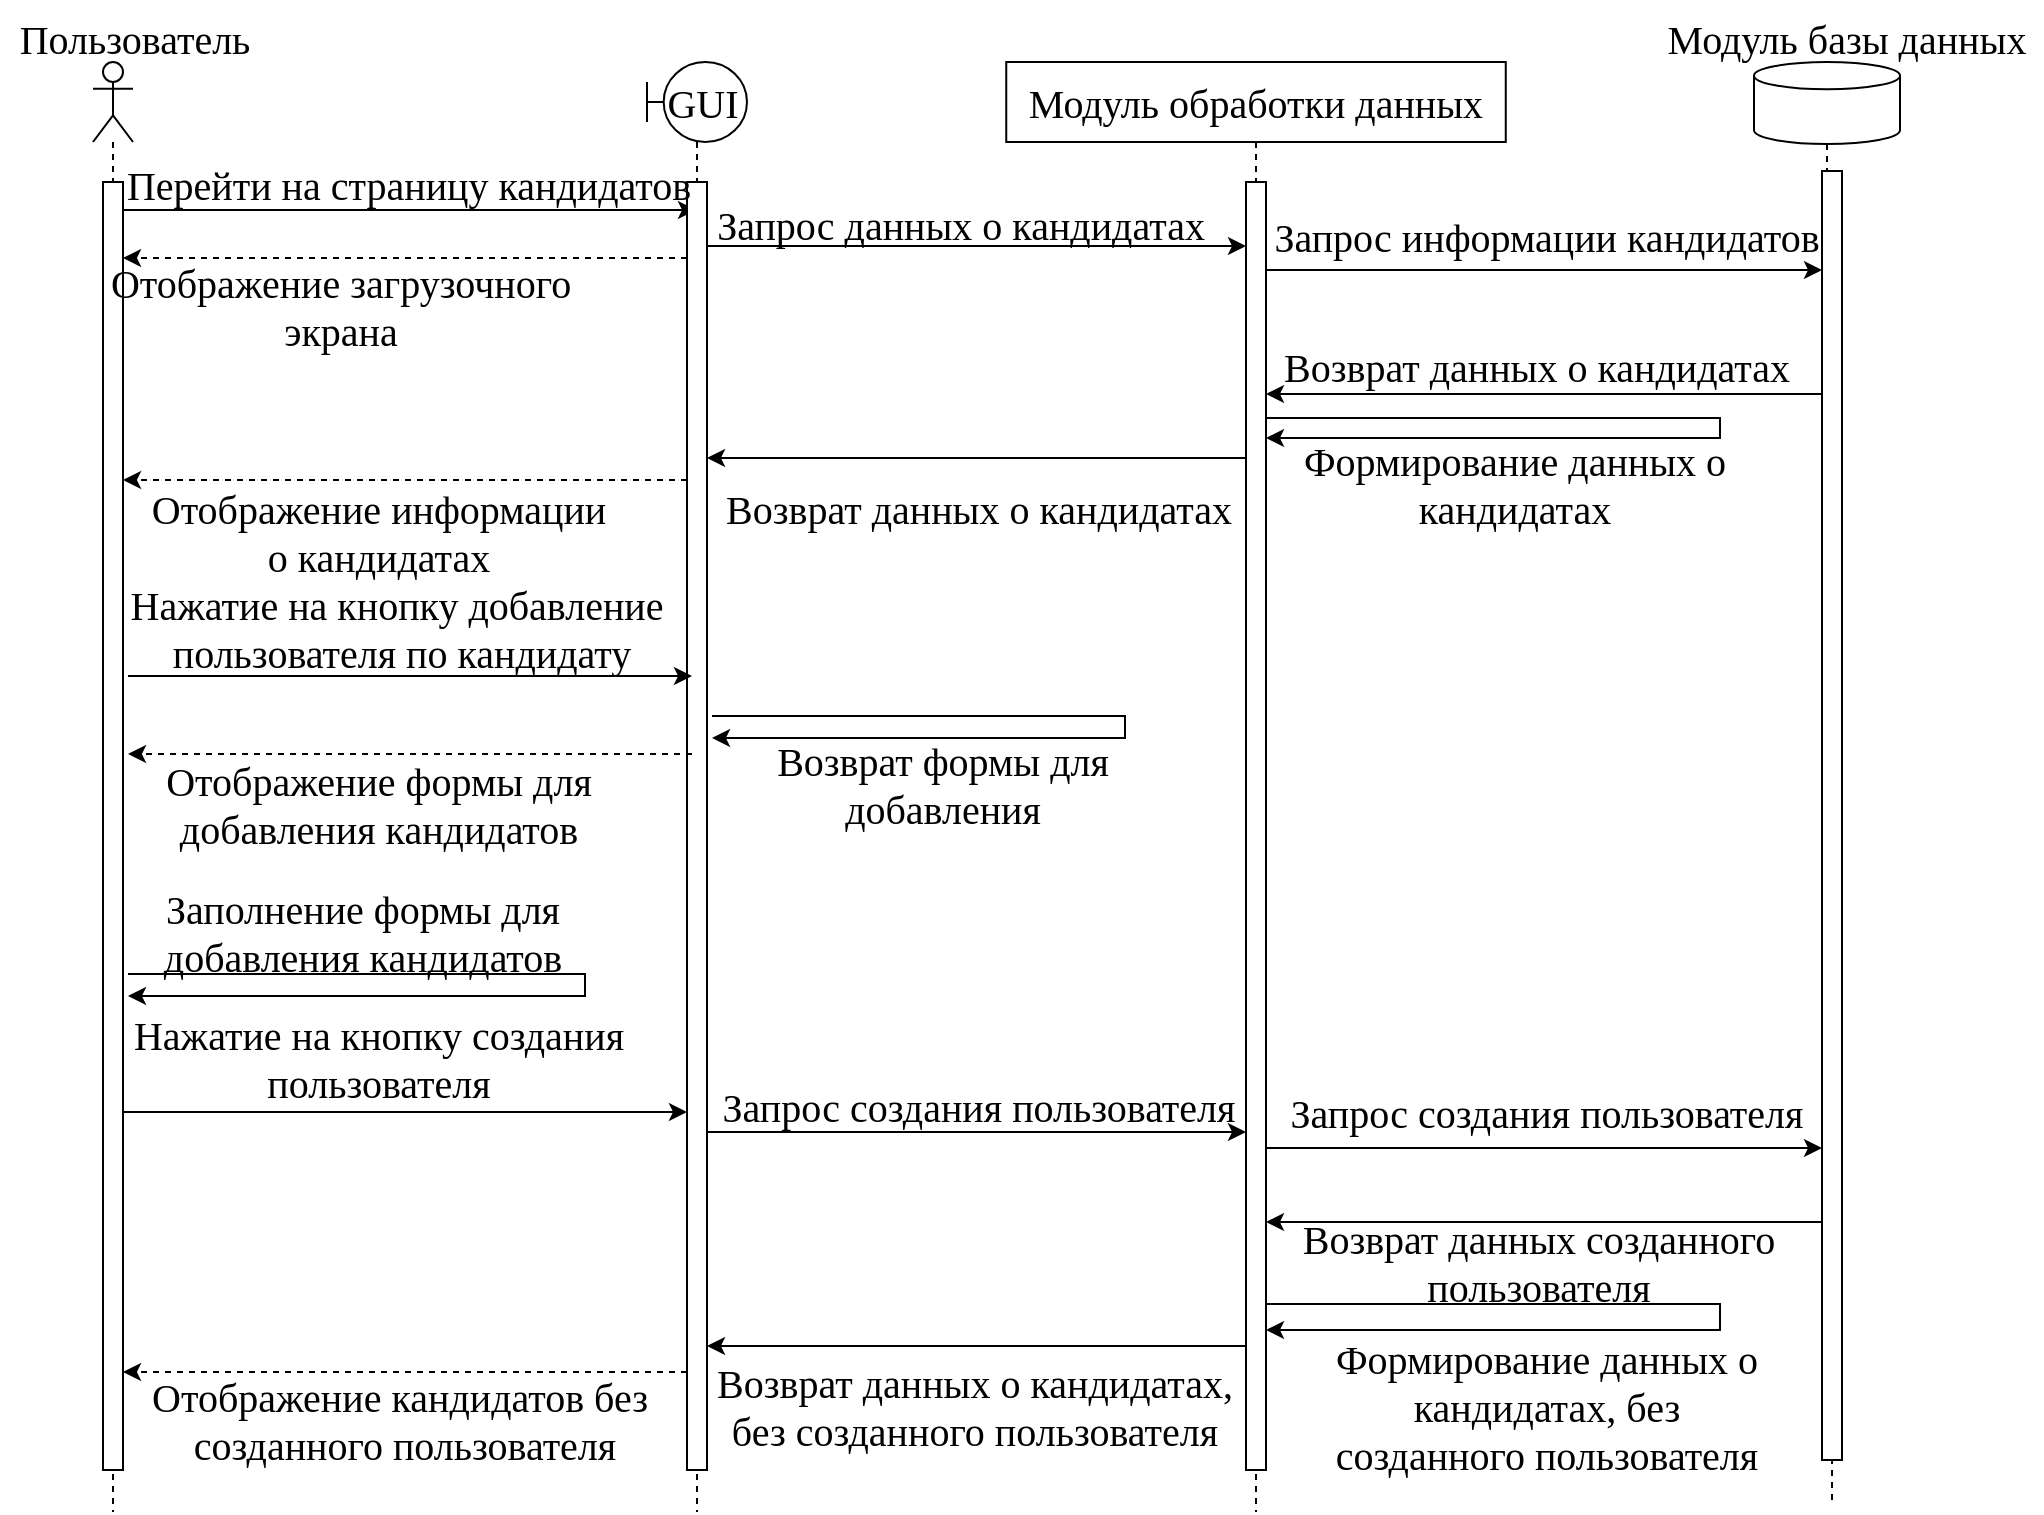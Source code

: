 <mxfile version="21.3.3" type="device">
  <diagram name="Page-1" id="13e1069c-82ec-6db2-03f1-153e76fe0fe0">
    <mxGraphModel dx="1341" dy="624" grid="0" gridSize="10" guides="1" tooltips="1" connect="1" arrows="1" fold="1" page="0" pageScale="1" pageWidth="1100" pageHeight="850" background="none" math="0" shadow="0">
      <root>
        <mxCell id="0" />
        <mxCell id="1" parent="0" />
        <mxCell id="6ZZBdrLPSCEVKC6F-uRo-5" style="edgeStyle=orthogonalEdgeStyle;rounded=0;orthogonalLoop=1;jettySize=auto;html=1;endArrow=none;endFill=0;dashed=1;fontSize=20;" edge="1" parent="1" source="6ZZBdrLPSCEVKC6F-uRo-4">
          <mxGeometry relative="1" as="geometry">
            <mxPoint x="981" y="797" as="targetPoint" />
          </mxGeometry>
        </mxCell>
        <mxCell id="6ZZBdrLPSCEVKC6F-uRo-3" value="&lt;font style=&quot;font-size: 20px;&quot; face=&quot;Times New Roman&quot;&gt;&amp;nbsp;GUI&lt;/font&gt;" style="shape=umlLifeline;perimeter=lifelinePerimeter;whiteSpace=wrap;html=1;container=1;dropTarget=0;collapsible=0;recursiveResize=0;outlineConnect=0;portConstraint=eastwest;newEdgeStyle={&quot;edgeStyle&quot;:&quot;elbowEdgeStyle&quot;,&quot;elbow&quot;:&quot;vertical&quot;,&quot;curved&quot;:0,&quot;rounded&quot;:0};participant=umlBoundary;align=center;fontSize=20;" vertex="1" parent="1">
          <mxGeometry x="388.5" y="78" width="50" height="725" as="geometry" />
        </mxCell>
        <mxCell id="6ZZBdrLPSCEVKC6F-uRo-2" value="" style="shape=umlLifeline;perimeter=lifelinePerimeter;whiteSpace=wrap;html=1;container=1;dropTarget=0;collapsible=0;recursiveResize=0;outlineConnect=0;portConstraint=eastwest;newEdgeStyle={&quot;edgeStyle&quot;:&quot;elbowEdgeStyle&quot;,&quot;elbow&quot;:&quot;vertical&quot;,&quot;curved&quot;:0,&quot;rounded&quot;:0};participant=umlActor;fontSize=20;" vertex="1" parent="1">
          <mxGeometry x="111.5" y="78" width="20" height="725" as="geometry" />
        </mxCell>
        <mxCell id="N8wbkYivmO6qTOgfnad1-10" style="edgeStyle=orthogonalEdgeStyle;rounded=0;orthogonalLoop=1;jettySize=auto;html=1;fontFamily=Times New Roman;fontSize=20;" parent="1" source="N8wbkYivmO6qTOgfnad1-3" edge="1">
          <mxGeometry relative="1" as="geometry">
            <Array as="points">
              <mxPoint x="272" y="152" />
              <mxPoint x="272" y="152" />
            </Array>
            <mxPoint x="413" y="152" as="targetPoint" />
          </mxGeometry>
        </mxCell>
        <mxCell id="N8wbkYivmO6qTOgfnad1-35" style="edgeStyle=orthogonalEdgeStyle;rounded=0;orthogonalLoop=1;jettySize=auto;html=1;fontFamily=Times New Roman;fontSize=20;" parent="1" edge="1">
          <mxGeometry relative="1" as="geometry">
            <Array as="points">
              <mxPoint x="231" y="603" />
              <mxPoint x="231" y="603" />
            </Array>
            <mxPoint x="126.5" y="603" as="sourcePoint" />
            <mxPoint x="408.5" y="603" as="targetPoint" />
          </mxGeometry>
        </mxCell>
        <mxCell id="N8wbkYivmO6qTOgfnad1-3" value="" style="html=1;points=[];perimeter=orthogonalPerimeter;rounded=0;shadow=0;comic=0;labelBackgroundColor=none;strokeWidth=1;fontFamily=Times New Roman;fontSize=20;align=center;" parent="1" vertex="1">
          <mxGeometry x="116.5" y="138" width="10" height="644" as="geometry" />
        </mxCell>
        <mxCell id="N8wbkYivmO6qTOgfnad1-13" style="edgeStyle=orthogonalEdgeStyle;rounded=0;orthogonalLoop=1;jettySize=auto;html=1;dashed=1;fontFamily=Times New Roman;fontSize=20;" parent="1" source="N8wbkYivmO6qTOgfnad1-5" target="N8wbkYivmO6qTOgfnad1-3" edge="1">
          <mxGeometry relative="1" as="geometry">
            <Array as="points">
              <mxPoint x="235" y="176" />
              <mxPoint x="235" y="176" />
            </Array>
          </mxGeometry>
        </mxCell>
        <mxCell id="N8wbkYivmO6qTOgfnad1-38" style="edgeStyle=orthogonalEdgeStyle;rounded=0;orthogonalLoop=1;jettySize=auto;html=1;fontFamily=Times New Roman;fontSize=20;" parent="1" edge="1">
          <mxGeometry relative="1" as="geometry">
            <Array as="points">
              <mxPoint x="439" y="613" />
              <mxPoint x="439" y="613" />
            </Array>
            <mxPoint x="418.5" y="613" as="sourcePoint" />
            <mxPoint x="688" y="613" as="targetPoint" />
          </mxGeometry>
        </mxCell>
        <mxCell id="N8wbkYivmO6qTOgfnad1-49" style="edgeStyle=orthogonalEdgeStyle;rounded=0;orthogonalLoop=1;jettySize=auto;html=1;dashed=1;fontFamily=Times New Roman;fontSize=20;" parent="1" edge="1">
          <mxGeometry relative="1" as="geometry">
            <Array as="points">
              <mxPoint x="205" y="733" />
              <mxPoint x="205" y="733" />
            </Array>
            <mxPoint x="408.5" y="733" as="sourcePoint" />
            <mxPoint x="126.5" y="733" as="targetPoint" />
          </mxGeometry>
        </mxCell>
        <mxCell id="N8wbkYivmO6qTOgfnad1-5" value="" style="html=1;points=[];perimeter=orthogonalPerimeter;rounded=0;shadow=0;comic=0;labelBackgroundColor=none;strokeWidth=1;fontFamily=Times New Roman;fontSize=20;align=center;" parent="1" vertex="1">
          <mxGeometry x="408.5" y="138" width="10" height="644" as="geometry" />
        </mxCell>
        <mxCell id="N8wbkYivmO6qTOgfnad1-6" value="&lt;font style=&quot;font-size: 20px;&quot;&gt;&lt;span style=&quot;font-size: 20px;&quot;&gt;Модуль обработки данных&lt;/span&gt;&lt;/font&gt;" style="shape=umlLifeline;perimeter=lifelinePerimeter;whiteSpace=wrap;html=1;container=1;dropTarget=0;collapsible=0;recursiveResize=0;outlineConnect=0;portConstraint=eastwest;newEdgeStyle={&quot;edgeStyle&quot;:&quot;elbowEdgeStyle&quot;,&quot;elbow&quot;:&quot;vertical&quot;,&quot;curved&quot;:0,&quot;rounded&quot;:0};fontFamily=Times New Roman;fontSize=20;" parent="1" vertex="1">
          <mxGeometry x="568.13" y="78" width="249.75" height="725" as="geometry" />
        </mxCell>
        <mxCell id="N8wbkYivmO6qTOgfnad1-23" style="edgeStyle=orthogonalEdgeStyle;rounded=0;orthogonalLoop=1;jettySize=auto;html=1;fontFamily=Times New Roman;fontSize=20;" parent="1" edge="1">
          <mxGeometry relative="1" as="geometry">
            <Array as="points">
              <mxPoint x="471" y="276" />
              <mxPoint x="471" y="276" />
            </Array>
            <mxPoint x="688" y="276" as="sourcePoint" />
            <mxPoint x="418.5" y="276" as="targetPoint" />
          </mxGeometry>
        </mxCell>
        <mxCell id="N8wbkYivmO6qTOgfnad1-40" style="edgeStyle=orthogonalEdgeStyle;rounded=0;orthogonalLoop=1;jettySize=auto;html=1;fontFamily=Times New Roman;fontSize=20;" parent="1" edge="1">
          <mxGeometry relative="1" as="geometry">
            <Array as="points">
              <mxPoint x="837" y="621" />
              <mxPoint x="837" y="621" />
            </Array>
            <mxPoint x="698" y="621" as="sourcePoint" />
            <mxPoint x="976" y="621" as="targetPoint" />
          </mxGeometry>
        </mxCell>
        <mxCell id="N8wbkYivmO6qTOgfnad1-43" style="edgeStyle=orthogonalEdgeStyle;rounded=0;orthogonalLoop=1;jettySize=auto;html=1;fontFamily=Times New Roman;fontSize=20;" parent="1" edge="1">
          <mxGeometry relative="1" as="geometry">
            <Array as="points">
              <mxPoint x="439" y="720" />
              <mxPoint x="439" y="720" />
            </Array>
            <mxPoint x="688" y="720" as="sourcePoint" />
            <mxPoint x="418.5" y="720" as="targetPoint" />
          </mxGeometry>
        </mxCell>
        <mxCell id="N8wbkYivmO6qTOgfnad1-7" value="" style="html=1;points=[];perimeter=orthogonalPerimeter;rounded=0;shadow=0;comic=0;labelBackgroundColor=none;strokeWidth=1;fontFamily=Times New Roman;fontSize=20;align=center;" parent="1" vertex="1">
          <mxGeometry x="688" y="138" width="10" height="644" as="geometry" />
        </mxCell>
        <mxCell id="N8wbkYivmO6qTOgfnad1-19" style="edgeStyle=orthogonalEdgeStyle;rounded=0;orthogonalLoop=1;jettySize=auto;html=1;fontFamily=Times New Roman;fontSize=20;" parent="1" edge="1">
          <mxGeometry relative="1" as="geometry">
            <Array as="points">
              <mxPoint x="839" y="244" />
              <mxPoint x="839" y="244" />
            </Array>
            <mxPoint x="976" y="244" as="sourcePoint" />
            <mxPoint x="698" y="244" as="targetPoint" />
          </mxGeometry>
        </mxCell>
        <mxCell id="N8wbkYivmO6qTOgfnad1-41" style="edgeStyle=orthogonalEdgeStyle;rounded=0;orthogonalLoop=1;jettySize=auto;html=1;fontFamily=Times New Roman;fontSize=20;" parent="1" edge="1">
          <mxGeometry relative="1" as="geometry">
            <Array as="points">
              <mxPoint x="843" y="658" />
              <mxPoint x="843" y="658" />
            </Array>
            <mxPoint x="976" y="658" as="sourcePoint" />
            <mxPoint x="698" y="658" as="targetPoint" />
          </mxGeometry>
        </mxCell>
        <mxCell id="N8wbkYivmO6qTOgfnad1-9" value="" style="html=1;points=[];perimeter=orthogonalPerimeter;rounded=0;shadow=0;comic=0;labelBackgroundColor=none;strokeWidth=1;fontFamily=Times New Roman;fontSize=20;align=center;" parent="1" vertex="1">
          <mxGeometry x="976" y="132.5" width="10" height="644.5" as="geometry" />
        </mxCell>
        <mxCell id="N8wbkYivmO6qTOgfnad1-11" value="&lt;font style=&quot;font-size: 20px;&quot;&gt;Перейти на страницу кандидатов&lt;/font&gt;" style="text;html=1;align=center;verticalAlign=middle;resizable=0;points=[];autosize=1;strokeColor=none;fillColor=none;fontFamily=Times New Roman;fontSize=20;" parent="1" vertex="1">
          <mxGeometry x="118.5" y="121" width="300" height="36" as="geometry" />
        </mxCell>
        <mxCell id="N8wbkYivmO6qTOgfnad1-14" value="&lt;font style=&quot;font-size: 20px;&quot;&gt;Отображение загрузочного &lt;br style=&quot;font-size: 20px;&quot;&gt;экрана&lt;/font&gt;" style="text;html=1;align=center;verticalAlign=middle;resizable=0;points=[];autosize=1;strokeColor=none;fillColor=none;fontFamily=Times New Roman;fontSize=20;" parent="1" vertex="1">
          <mxGeometry x="110.5" y="170" width="248" height="60" as="geometry" />
        </mxCell>
        <mxCell id="N8wbkYivmO6qTOgfnad1-15" style="edgeStyle=orthogonalEdgeStyle;rounded=0;orthogonalLoop=1;jettySize=auto;html=1;fontFamily=Times New Roman;fontSize=20;" parent="1" source="N8wbkYivmO6qTOgfnad1-5" target="N8wbkYivmO6qTOgfnad1-7" edge="1">
          <mxGeometry relative="1" as="geometry">
            <mxPoint x="339.5" y="174" as="sourcePoint" />
            <mxPoint x="551.5" y="174" as="targetPoint" />
            <Array as="points">
              <mxPoint x="441" y="170" />
              <mxPoint x="441" y="170" />
            </Array>
          </mxGeometry>
        </mxCell>
        <mxCell id="N8wbkYivmO6qTOgfnad1-16" value="&lt;font style=&quot;font-size: 20px;&quot;&gt;Запрос данных о кандидатах&lt;/font&gt;" style="text;html=1;align=center;verticalAlign=middle;resizable=0;points=[];autosize=1;strokeColor=none;fillColor=none;fontFamily=Times New Roman;fontSize=20;" parent="1" vertex="1">
          <mxGeometry x="414" y="141" width="262" height="36" as="geometry" />
        </mxCell>
        <mxCell id="N8wbkYivmO6qTOgfnad1-17" style="edgeStyle=orthogonalEdgeStyle;rounded=0;orthogonalLoop=1;jettySize=auto;html=1;fontFamily=Times New Roman;fontSize=20;" parent="1" source="N8wbkYivmO6qTOgfnad1-7" target="N8wbkYivmO6qTOgfnad1-9" edge="1">
          <mxGeometry relative="1" as="geometry">
            <mxPoint x="553" y="179" as="sourcePoint" />
            <mxPoint x="743" y="179" as="targetPoint" />
            <Array as="points">
              <mxPoint x="703" y="182" />
              <mxPoint x="703" y="182" />
            </Array>
          </mxGeometry>
        </mxCell>
        <mxCell id="N8wbkYivmO6qTOgfnad1-18" value="&lt;font style=&quot;font-size: 20px;&quot;&gt;Запрос информации кандидатов&lt;/font&gt;" style="text;html=1;align=center;verticalAlign=middle;resizable=0;points=[];autosize=1;strokeColor=none;fillColor=none;fontFamily=Times New Roman;fontSize=20;" parent="1" vertex="1">
          <mxGeometry x="692.5" y="147" width="291" height="36" as="geometry" />
        </mxCell>
        <mxCell id="N8wbkYivmO6qTOgfnad1-20" value="&lt;font style=&quot;font-size: 20px;&quot;&gt;Возврат данных о кандидатах&lt;/font&gt;" style="text;html=1;align=center;verticalAlign=middle;resizable=0;points=[];autosize=1;strokeColor=none;fillColor=none;fontFamily=Times New Roman;fontSize=20;" parent="1" vertex="1">
          <mxGeometry x="697" y="212" width="271" height="36" as="geometry" />
        </mxCell>
        <mxCell id="N8wbkYivmO6qTOgfnad1-21" style="edgeStyle=orthogonalEdgeStyle;rounded=0;orthogonalLoop=1;jettySize=auto;html=1;fontFamily=Times New Roman;fontSize=20;" parent="1" edge="1">
          <mxGeometry relative="1" as="geometry">
            <Array as="points">
              <mxPoint x="925" y="256" />
              <mxPoint x="925" y="266" />
            </Array>
            <mxPoint x="698" y="256" as="sourcePoint" />
            <mxPoint x="698" y="266" as="targetPoint" />
          </mxGeometry>
        </mxCell>
        <mxCell id="N8wbkYivmO6qTOgfnad1-22" value="&lt;font style=&quot;font-size: 20px;&quot;&gt;Формирование данных о &lt;br style=&quot;font-size: 20px;&quot;&gt;кандидатах&lt;/font&gt;" style="text;html=1;align=center;verticalAlign=middle;resizable=0;points=[];autosize=1;strokeColor=none;fillColor=none;fontFamily=Times New Roman;fontSize=20;" parent="1" vertex="1">
          <mxGeometry x="707" y="259" width="229" height="60" as="geometry" />
        </mxCell>
        <mxCell id="N8wbkYivmO6qTOgfnad1-24" value="&lt;font style=&quot;font-size: 20px;&quot;&gt;Возврат данных о кандидатах&lt;/font&gt;" style="text;html=1;align=center;verticalAlign=middle;resizable=0;points=[];autosize=1;strokeColor=none;fillColor=none;fontFamily=Times New Roman;fontSize=20;" parent="1" vertex="1">
          <mxGeometry x="418.5" y="283" width="271" height="36" as="geometry" />
        </mxCell>
        <mxCell id="N8wbkYivmO6qTOgfnad1-25" style="edgeStyle=orthogonalEdgeStyle;rounded=0;orthogonalLoop=1;jettySize=auto;html=1;dashed=1;fontFamily=Times New Roman;fontSize=20;" parent="1" edge="1">
          <mxGeometry relative="1" as="geometry">
            <mxPoint x="408.5" y="287" as="sourcePoint" />
            <mxPoint x="126.5" y="287" as="targetPoint" />
            <Array as="points">
              <mxPoint x="235" y="287" />
              <mxPoint x="235" y="287" />
            </Array>
          </mxGeometry>
        </mxCell>
        <mxCell id="N8wbkYivmO6qTOgfnad1-26" value="&lt;font style=&quot;font-size: 20px;&quot;&gt;Отображение информации &lt;br style=&quot;font-size: 20px;&quot;&gt;о кандидатах&lt;/font&gt;" style="text;html=1;align=center;verticalAlign=middle;resizable=0;points=[];autosize=1;strokeColor=none;fillColor=none;fontFamily=Times New Roman;fontSize=20;" parent="1" vertex="1">
          <mxGeometry x="131.5" y="283" width="245" height="60" as="geometry" />
        </mxCell>
        <mxCell id="N8wbkYivmO6qTOgfnad1-27" style="edgeStyle=orthogonalEdgeStyle;rounded=0;orthogonalLoop=1;jettySize=auto;html=1;fontFamily=Times New Roman;fontSize=20;" parent="1" edge="1">
          <mxGeometry relative="1" as="geometry">
            <mxPoint x="129" y="385" as="sourcePoint" />
            <mxPoint x="411" y="385" as="targetPoint" />
            <Array as="points">
              <mxPoint x="236.5" y="385" />
              <mxPoint x="236.5" y="385" />
            </Array>
          </mxGeometry>
        </mxCell>
        <mxCell id="N8wbkYivmO6qTOgfnad1-28" value="&lt;font style=&quot;font-size: 20px;&quot;&gt;Нажатие на кнопку добавление&lt;br style=&quot;font-size: 20px;&quot;&gt;&amp;nbsp;пользователя по кандидату&lt;/font&gt;" style="text;html=1;align=center;verticalAlign=middle;resizable=0;points=[];autosize=1;strokeColor=none;fillColor=none;fontFamily=Times New Roman;fontSize=20;" parent="1" vertex="1">
          <mxGeometry x="120" y="331" width="285" height="60" as="geometry" />
        </mxCell>
        <mxCell id="N8wbkYivmO6qTOgfnad1-29" style="edgeStyle=orthogonalEdgeStyle;rounded=0;orthogonalLoop=1;jettySize=auto;html=1;fontFamily=Times New Roman;fontSize=20;" parent="1" edge="1">
          <mxGeometry relative="1" as="geometry">
            <mxPoint x="421" y="405" as="sourcePoint" />
            <mxPoint x="421" y="416" as="targetPoint" />
            <Array as="points">
              <mxPoint x="627.5" y="405" />
              <mxPoint x="627.5" y="416" />
            </Array>
          </mxGeometry>
        </mxCell>
        <mxCell id="N8wbkYivmO6qTOgfnad1-30" value="&lt;font style=&quot;font-size: 20px;&quot;&gt;Возврат формы для &lt;br style=&quot;font-size: 20px;&quot;&gt;добавления&lt;/font&gt;" style="text;html=1;align=center;verticalAlign=middle;resizable=0;points=[];autosize=1;strokeColor=none;fillColor=none;fontFamily=Times New Roman;fontSize=20;" parent="1" vertex="1">
          <mxGeometry x="444" y="409" width="184" height="60" as="geometry" />
        </mxCell>
        <mxCell id="N8wbkYivmO6qTOgfnad1-31" style="edgeStyle=orthogonalEdgeStyle;rounded=0;orthogonalLoop=1;jettySize=auto;html=1;dashed=1;fontFamily=Times New Roman;fontSize=20;" parent="1" edge="1">
          <mxGeometry relative="1" as="geometry">
            <mxPoint x="411" y="424" as="sourcePoint" />
            <mxPoint x="129" y="424" as="targetPoint" />
            <Array as="points">
              <mxPoint x="236.5" y="424" />
              <mxPoint x="236.5" y="424" />
            </Array>
          </mxGeometry>
        </mxCell>
        <mxCell id="N8wbkYivmO6qTOgfnad1-32" value="&lt;font style=&quot;font-size: 20px;&quot;&gt;Отображение формы для &lt;br style=&quot;font-size: 20px;&quot;&gt;добавления кандидатов&lt;/font&gt;" style="text;html=1;align=center;verticalAlign=middle;resizable=0;points=[];autosize=1;strokeColor=none;fillColor=none;fontFamily=Times New Roman;fontSize=20;" parent="1" vertex="1">
          <mxGeometry x="138.5" y="419" width="231" height="60" as="geometry" />
        </mxCell>
        <mxCell id="N8wbkYivmO6qTOgfnad1-33" style="edgeStyle=orthogonalEdgeStyle;rounded=0;orthogonalLoop=1;jettySize=auto;html=1;fontFamily=Times New Roman;fontSize=20;" parent="1" edge="1">
          <mxGeometry relative="1" as="geometry">
            <mxPoint x="129" y="534" as="sourcePoint" />
            <mxPoint x="129" y="545" as="targetPoint" />
            <Array as="points">
              <mxPoint x="357.5" y="534" />
              <mxPoint x="357.5" y="545" />
            </Array>
          </mxGeometry>
        </mxCell>
        <mxCell id="N8wbkYivmO6qTOgfnad1-34" value="&lt;font style=&quot;font-size: 20px;&quot;&gt;Заполнение формы для&lt;br style=&quot;font-size: 20px;&quot;&gt;добавления кандидатов&lt;/font&gt;" style="text;html=1;align=center;verticalAlign=middle;resizable=0;points=[];autosize=1;strokeColor=none;fillColor=none;fontFamily=Times New Roman;fontSize=20;" parent="1" vertex="1">
          <mxGeometry x="137" y="483" width="217" height="60" as="geometry" />
        </mxCell>
        <mxCell id="N8wbkYivmO6qTOgfnad1-36" value="&lt;font style=&quot;font-size: 20px;&quot;&gt;Нажатие на кнопку создания&lt;br style=&quot;font-size: 20px;&quot;&gt;пользователя&lt;/font&gt;" style="text;html=1;align=center;verticalAlign=middle;resizable=0;points=[];autosize=1;strokeColor=none;fillColor=none;fontFamily=Times New Roman;fontSize=20;" parent="1" vertex="1">
          <mxGeometry x="122.5" y="546" width="263" height="60" as="geometry" />
        </mxCell>
        <mxCell id="N8wbkYivmO6qTOgfnad1-37" value="&lt;font style=&quot;font-size: 20px;&quot;&gt;Запрос создания пользователя&lt;/font&gt;" style="text;html=1;align=center;verticalAlign=middle;resizable=0;points=[];autosize=1;strokeColor=none;fillColor=none;fontFamily=Times New Roman;fontSize=20;" parent="1" vertex="1">
          <mxGeometry x="417" y="582" width="274" height="36" as="geometry" />
        </mxCell>
        <mxCell id="N8wbkYivmO6qTOgfnad1-39" value="&lt;font style=&quot;font-size: 20px;&quot;&gt;Запрос создания пользователя&lt;/font&gt;" style="text;html=1;align=center;verticalAlign=middle;resizable=0;points=[];autosize=1;strokeColor=none;fillColor=none;fontFamily=Times New Roman;fontSize=20;" parent="1" vertex="1">
          <mxGeometry x="701" y="585" width="274" height="36" as="geometry" />
        </mxCell>
        <mxCell id="N8wbkYivmO6qTOgfnad1-42" value="&lt;font style=&quot;font-size: 20px;&quot;&gt;Возврат данных созданного &lt;br style=&quot;font-size: 20px;&quot;&gt;пользователя&lt;/font&gt;" style="text;html=1;align=center;verticalAlign=middle;resizable=0;points=[];autosize=1;strokeColor=none;fillColor=none;fontFamily=Times New Roman;fontSize=20;" parent="1" vertex="1">
          <mxGeometry x="707" y="648" width="254" height="60" as="geometry" />
        </mxCell>
        <mxCell id="N8wbkYivmO6qTOgfnad1-44" value="&lt;font style=&quot;font-size: 20px;&quot;&gt;Возврат данных о кандидатах,&lt;br style=&quot;font-size: 20px;&quot;&gt;без созданного пользователя&lt;br style=&quot;font-size: 20px;&quot;&gt;&lt;/font&gt;" style="text;html=1;align=center;verticalAlign=middle;resizable=0;points=[];autosize=1;strokeColor=none;fillColor=none;fontFamily=Times New Roman;fontSize=20;" parent="1" vertex="1">
          <mxGeometry x="414" y="720" width="276" height="60" as="geometry" />
        </mxCell>
        <mxCell id="N8wbkYivmO6qTOgfnad1-45" style="edgeStyle=orthogonalEdgeStyle;rounded=0;orthogonalLoop=1;jettySize=auto;html=1;fontFamily=Times New Roman;fontSize=20;" parent="1" edge="1">
          <mxGeometry relative="1" as="geometry">
            <mxPoint x="698" y="699" as="sourcePoint" />
            <mxPoint x="698" y="712" as="targetPoint" />
            <Array as="points">
              <mxPoint x="925" y="699" />
              <mxPoint x="925" y="712" />
            </Array>
          </mxGeometry>
        </mxCell>
        <mxCell id="N8wbkYivmO6qTOgfnad1-48" value="&lt;font style=&quot;font-size: 20px;&quot;&gt;Формирование данных о&lt;br style=&quot;font-size: 20px;&quot;&gt;кандидатах, без&lt;br style=&quot;border-color: var(--border-color); font-size: 20px;&quot;&gt;созданного пользователя&lt;/font&gt;" style="text;html=1;align=center;verticalAlign=middle;resizable=0;points=[];autosize=1;strokeColor=none;fillColor=none;fontFamily=Times New Roman;fontSize=20;" parent="1" vertex="1">
          <mxGeometry x="723.5" y="708" width="229" height="84" as="geometry" />
        </mxCell>
        <mxCell id="N8wbkYivmO6qTOgfnad1-50" value="&lt;font style=&quot;font-size: 20px;&quot;&gt;Отображение кандидатов без&amp;nbsp;&lt;br style=&quot;font-size: 20px;&quot;&gt;созданного пользователя&lt;br style=&quot;font-size: 20px;&quot;&gt;&lt;/font&gt;" style="text;html=1;align=center;verticalAlign=middle;resizable=0;points=[];autosize=1;strokeColor=none;fillColor=none;fontFamily=Times New Roman;fontSize=20;" parent="1" vertex="1">
          <mxGeometry x="131.5" y="727" width="271" height="60" as="geometry" />
        </mxCell>
        <mxCell id="6ZZBdrLPSCEVKC6F-uRo-4" value="" style="strokeWidth=1;html=1;shape=mxgraph.flowchart.database;whiteSpace=wrap;fontSize=20;" vertex="1" parent="1">
          <mxGeometry x="942" y="78" width="73" height="41" as="geometry" />
        </mxCell>
        <mxCell id="6ZZBdrLPSCEVKC6F-uRo-6" value="&lt;font style=&quot;font-size: 20px;&quot; face=&quot;Times New Roman&quot;&gt;Модуль базы данных&lt;/font&gt;" style="text;html=1;align=center;verticalAlign=middle;resizable=0;points=[];autosize=1;strokeColor=none;fillColor=none;fontSize=20;" vertex="1" parent="1">
          <mxGeometry x="889" y="47.5" width="197" height="36" as="geometry" />
        </mxCell>
        <mxCell id="6ZZBdrLPSCEVKC6F-uRo-7" value="&lt;font style=&quot;font-size: 20px;&quot; face=&quot;Times New Roman&quot;&gt;Пользователь&lt;/font&gt;" style="text;html=1;align=center;verticalAlign=middle;resizable=0;points=[];autosize=1;strokeColor=none;fillColor=none;fontSize=20;" vertex="1" parent="1">
          <mxGeometry x="65" y="47.5" width="133" height="36" as="geometry" />
        </mxCell>
      </root>
    </mxGraphModel>
  </diagram>
</mxfile>
